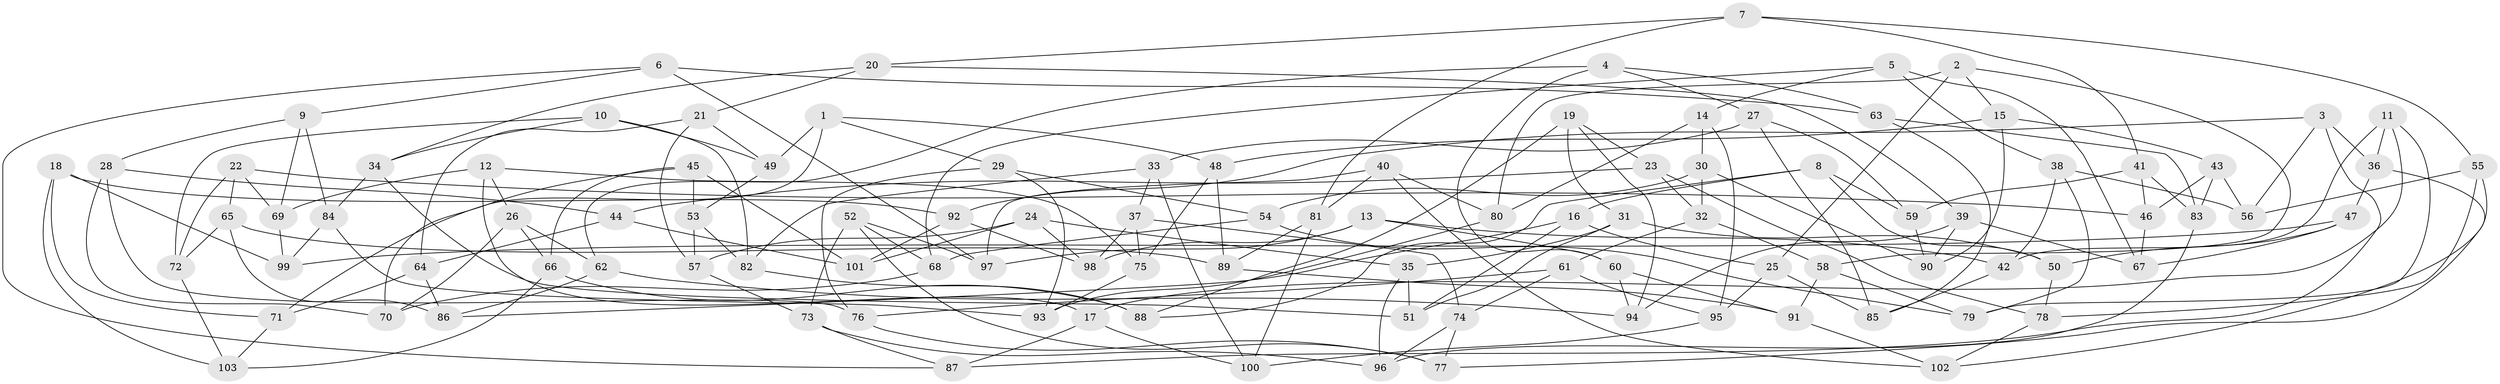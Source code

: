 // Generated by graph-tools (version 1.1) at 2025/26/03/09/25 03:26:49]
// undirected, 103 vertices, 206 edges
graph export_dot {
graph [start="1"]
  node [color=gray90,style=filled];
  1;
  2;
  3;
  4;
  5;
  6;
  7;
  8;
  9;
  10;
  11;
  12;
  13;
  14;
  15;
  16;
  17;
  18;
  19;
  20;
  21;
  22;
  23;
  24;
  25;
  26;
  27;
  28;
  29;
  30;
  31;
  32;
  33;
  34;
  35;
  36;
  37;
  38;
  39;
  40;
  41;
  42;
  43;
  44;
  45;
  46;
  47;
  48;
  49;
  50;
  51;
  52;
  53;
  54;
  55;
  56;
  57;
  58;
  59;
  60;
  61;
  62;
  63;
  64;
  65;
  66;
  67;
  68;
  69;
  70;
  71;
  72;
  73;
  74;
  75;
  76;
  77;
  78;
  79;
  80;
  81;
  82;
  83;
  84;
  85;
  86;
  87;
  88;
  89;
  90;
  91;
  92;
  93;
  94;
  95;
  96;
  97;
  98;
  99;
  100;
  101;
  102;
  103;
  1 -- 48;
  1 -- 71;
  1 -- 49;
  1 -- 29;
  2 -- 15;
  2 -- 80;
  2 -- 25;
  2 -- 58;
  3 -- 92;
  3 -- 56;
  3 -- 36;
  3 -- 87;
  4 -- 63;
  4 -- 62;
  4 -- 60;
  4 -- 27;
  5 -- 38;
  5 -- 14;
  5 -- 68;
  5 -- 67;
  6 -- 87;
  6 -- 9;
  6 -- 63;
  6 -- 97;
  7 -- 55;
  7 -- 20;
  7 -- 41;
  7 -- 81;
  8 -- 50;
  8 -- 59;
  8 -- 16;
  8 -- 88;
  9 -- 28;
  9 -- 69;
  9 -- 84;
  10 -- 49;
  10 -- 82;
  10 -- 34;
  10 -- 72;
  11 -- 79;
  11 -- 36;
  11 -- 17;
  11 -- 42;
  12 -- 17;
  12 -- 26;
  12 -- 75;
  12 -- 69;
  13 -- 97;
  13 -- 42;
  13 -- 60;
  13 -- 98;
  14 -- 80;
  14 -- 95;
  14 -- 30;
  15 -- 90;
  15 -- 48;
  15 -- 43;
  16 -- 86;
  16 -- 25;
  16 -- 51;
  17 -- 100;
  17 -- 87;
  18 -- 92;
  18 -- 99;
  18 -- 71;
  18 -- 103;
  19 -- 23;
  19 -- 88;
  19 -- 31;
  19 -- 94;
  20 -- 39;
  20 -- 21;
  20 -- 34;
  21 -- 57;
  21 -- 49;
  21 -- 64;
  22 -- 65;
  22 -- 72;
  22 -- 46;
  22 -- 69;
  23 -- 44;
  23 -- 78;
  23 -- 32;
  24 -- 98;
  24 -- 57;
  24 -- 101;
  24 -- 35;
  25 -- 85;
  25 -- 95;
  26 -- 70;
  26 -- 62;
  26 -- 66;
  27 -- 33;
  27 -- 85;
  27 -- 59;
  28 -- 70;
  28 -- 76;
  28 -- 44;
  29 -- 76;
  29 -- 93;
  29 -- 54;
  30 -- 54;
  30 -- 32;
  30 -- 90;
  31 -- 51;
  31 -- 35;
  31 -- 50;
  32 -- 61;
  32 -- 58;
  33 -- 37;
  33 -- 100;
  33 -- 82;
  34 -- 84;
  34 -- 51;
  35 -- 96;
  35 -- 51;
  36 -- 47;
  36 -- 102;
  37 -- 75;
  37 -- 98;
  37 -- 74;
  38 -- 56;
  38 -- 42;
  38 -- 79;
  39 -- 90;
  39 -- 67;
  39 -- 94;
  40 -- 81;
  40 -- 97;
  40 -- 102;
  40 -- 80;
  41 -- 46;
  41 -- 83;
  41 -- 59;
  42 -- 85;
  43 -- 56;
  43 -- 46;
  43 -- 83;
  44 -- 101;
  44 -- 64;
  45 -- 66;
  45 -- 53;
  45 -- 70;
  45 -- 101;
  46 -- 67;
  47 -- 67;
  47 -- 99;
  47 -- 50;
  48 -- 89;
  48 -- 75;
  49 -- 53;
  50 -- 78;
  52 -- 68;
  52 -- 97;
  52 -- 73;
  52 -- 77;
  53 -- 82;
  53 -- 57;
  54 -- 68;
  54 -- 79;
  55 -- 78;
  55 -- 77;
  55 -- 56;
  57 -- 73;
  58 -- 91;
  58 -- 79;
  59 -- 90;
  60 -- 94;
  60 -- 91;
  61 -- 95;
  61 -- 76;
  61 -- 74;
  62 -- 94;
  62 -- 86;
  63 -- 85;
  63 -- 83;
  64 -- 71;
  64 -- 86;
  65 -- 86;
  65 -- 72;
  65 -- 89;
  66 -- 103;
  66 -- 88;
  68 -- 70;
  69 -- 99;
  71 -- 103;
  72 -- 103;
  73 -- 87;
  73 -- 96;
  74 -- 96;
  74 -- 77;
  75 -- 93;
  76 -- 77;
  78 -- 102;
  80 -- 93;
  81 -- 89;
  81 -- 100;
  82 -- 88;
  83 -- 96;
  84 -- 99;
  84 -- 93;
  89 -- 91;
  91 -- 102;
  92 -- 98;
  92 -- 101;
  95 -- 100;
}
